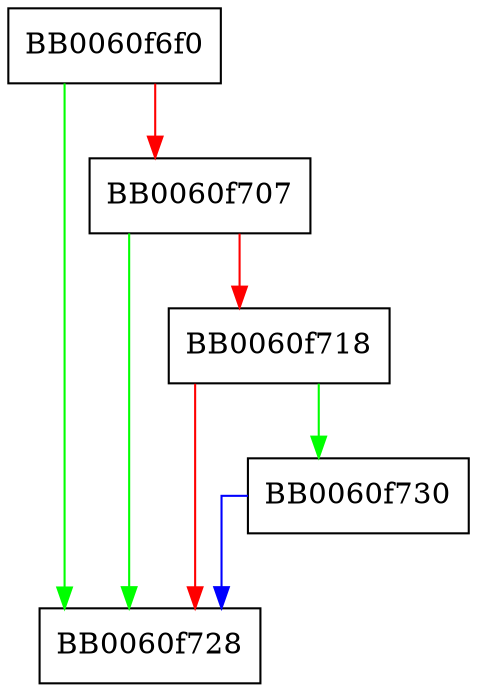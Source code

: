 digraph OCSP_request_add0_id {
  node [shape="box"];
  graph [splines=ortho];
  BB0060f6f0 -> BB0060f728 [color="green"];
  BB0060f6f0 -> BB0060f707 [color="red"];
  BB0060f707 -> BB0060f728 [color="green"];
  BB0060f707 -> BB0060f718 [color="red"];
  BB0060f718 -> BB0060f730 [color="green"];
  BB0060f718 -> BB0060f728 [color="red"];
  BB0060f730 -> BB0060f728 [color="blue"];
}